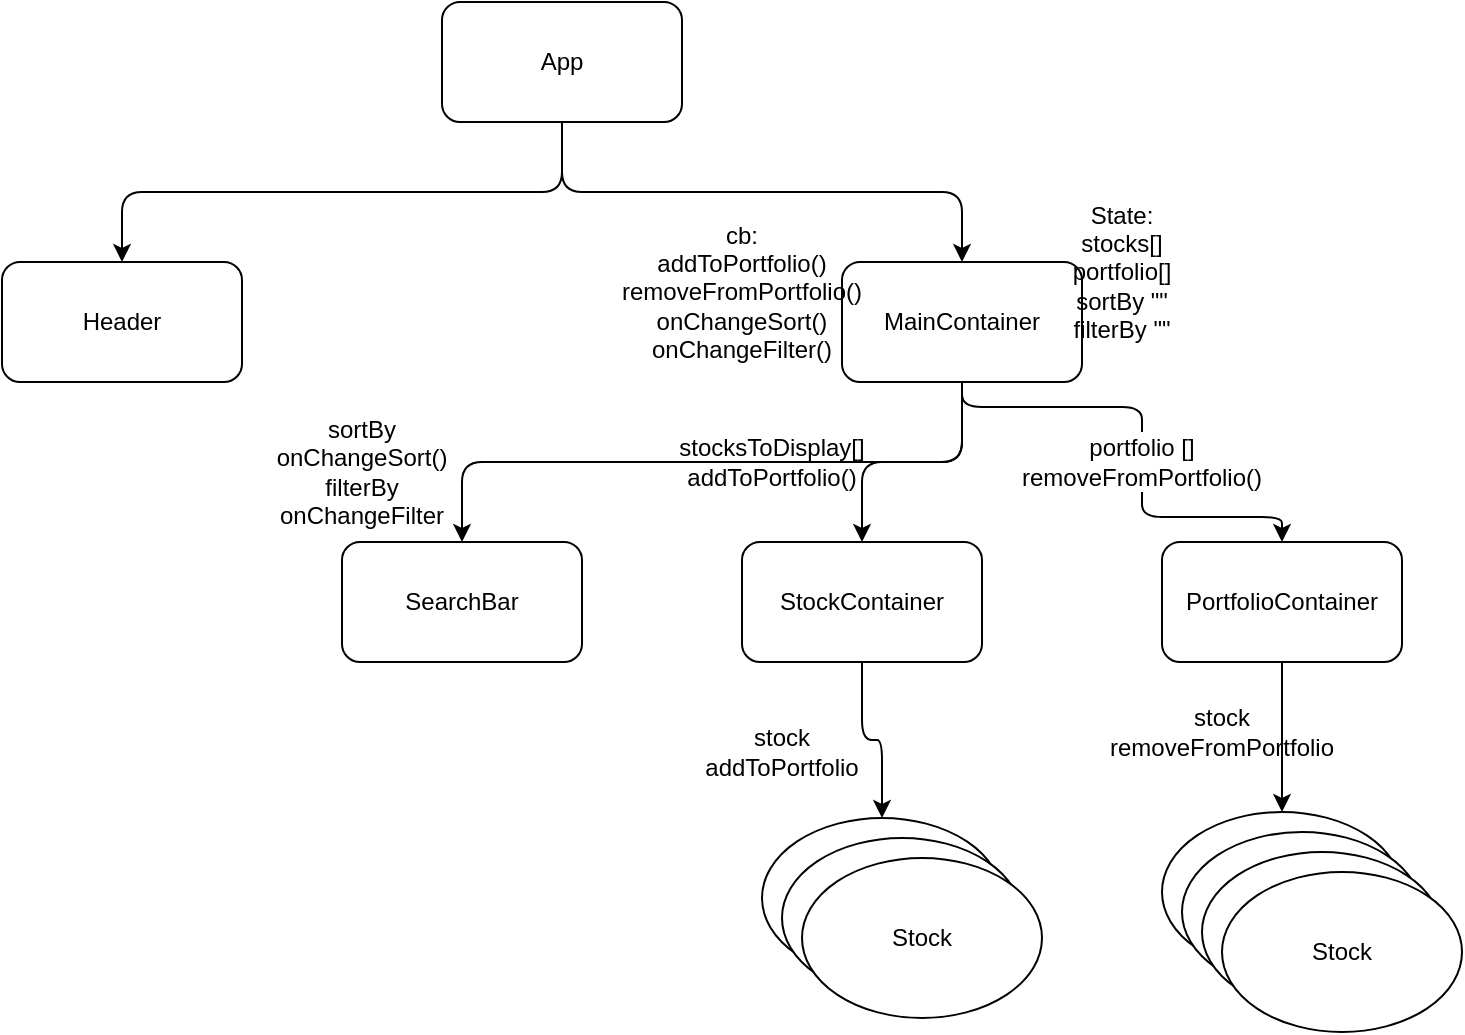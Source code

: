 <mxfile>
    <diagram id="t8gHrQgu17U226kNdgMJ" name="Page-1">
        <mxGraphModel dx="827" dy="627" grid="1" gridSize="10" guides="1" tooltips="1" connect="1" arrows="1" fold="1" page="1" pageScale="1" pageWidth="850" pageHeight="1100" math="0" shadow="0">
            <root>
                <mxCell id="0"/>
                <mxCell id="1" parent="0"/>
                <mxCell id="15" style="edgeStyle=orthogonalEdgeStyle;html=1;exitX=0.5;exitY=1;exitDx=0;exitDy=0;entryX=0.5;entryY=0;entryDx=0;entryDy=0;" edge="1" parent="1" source="2" target="3">
                    <mxGeometry relative="1" as="geometry"/>
                </mxCell>
                <mxCell id="16" style="edgeStyle=orthogonalEdgeStyle;html=1;exitX=0.5;exitY=1;exitDx=0;exitDy=0;entryX=0.5;entryY=0;entryDx=0;entryDy=0;" edge="1" parent="1" source="2" target="4">
                    <mxGeometry relative="1" as="geometry"/>
                </mxCell>
                <mxCell id="2" value="App" style="rounded=1;whiteSpace=wrap;html=1;" vertex="1" parent="1">
                    <mxGeometry x="280" y="50" width="120" height="60" as="geometry"/>
                </mxCell>
                <mxCell id="3" value="Header" style="rounded=1;whiteSpace=wrap;html=1;" vertex="1" parent="1">
                    <mxGeometry x="60" y="180" width="120" height="60" as="geometry"/>
                </mxCell>
                <mxCell id="17" style="edgeStyle=orthogonalEdgeStyle;html=1;exitX=0.5;exitY=1;exitDx=0;exitDy=0;entryX=0.5;entryY=0;entryDx=0;entryDy=0;" edge="1" parent="1" source="4" target="5">
                    <mxGeometry relative="1" as="geometry"/>
                </mxCell>
                <mxCell id="18" style="edgeStyle=orthogonalEdgeStyle;html=1;exitX=0.5;exitY=1;exitDx=0;exitDy=0;entryX=0.5;entryY=0;entryDx=0;entryDy=0;" edge="1" parent="1" source="4" target="6">
                    <mxGeometry relative="1" as="geometry"/>
                </mxCell>
                <mxCell id="19" style="edgeStyle=orthogonalEdgeStyle;html=1;exitX=0.5;exitY=1;exitDx=0;exitDy=0;entryX=0.5;entryY=0;entryDx=0;entryDy=0;startArrow=none;" edge="1" parent="1" source="29" target="7">
                    <mxGeometry relative="1" as="geometry"/>
                </mxCell>
                <mxCell id="4" value="MainContainer" style="rounded=1;whiteSpace=wrap;html=1;" vertex="1" parent="1">
                    <mxGeometry x="480" y="180" width="120" height="60" as="geometry"/>
                </mxCell>
                <mxCell id="5" value="SearchBar" style="rounded=1;whiteSpace=wrap;html=1;" vertex="1" parent="1">
                    <mxGeometry x="230" y="320" width="120" height="60" as="geometry"/>
                </mxCell>
                <mxCell id="20" style="edgeStyle=orthogonalEdgeStyle;html=1;exitX=0.5;exitY=1;exitDx=0;exitDy=0;" edge="1" parent="1" source="6" target="8">
                    <mxGeometry relative="1" as="geometry"/>
                </mxCell>
                <mxCell id="6" value="StockContainer" style="rounded=1;whiteSpace=wrap;html=1;" vertex="1" parent="1">
                    <mxGeometry x="430" y="320" width="120" height="60" as="geometry"/>
                </mxCell>
                <mxCell id="21" style="edgeStyle=orthogonalEdgeStyle;html=1;exitX=0.5;exitY=1;exitDx=0;exitDy=0;entryX=0.5;entryY=0;entryDx=0;entryDy=0;" edge="1" parent="1" source="7" target="11">
                    <mxGeometry relative="1" as="geometry"/>
                </mxCell>
                <mxCell id="7" value="PortfolioContainer" style="rounded=1;whiteSpace=wrap;html=1;" vertex="1" parent="1">
                    <mxGeometry x="640" y="320" width="120" height="60" as="geometry"/>
                </mxCell>
                <mxCell id="8" value="Stock" style="ellipse;whiteSpace=wrap;html=1;" vertex="1" parent="1">
                    <mxGeometry x="440" y="458" width="120" height="80" as="geometry"/>
                </mxCell>
                <mxCell id="9" value="Stock" style="ellipse;whiteSpace=wrap;html=1;" vertex="1" parent="1">
                    <mxGeometry x="450" y="468" width="120" height="80" as="geometry"/>
                </mxCell>
                <mxCell id="10" value="Stock" style="ellipse;whiteSpace=wrap;html=1;" vertex="1" parent="1">
                    <mxGeometry x="460" y="478" width="120" height="80" as="geometry"/>
                </mxCell>
                <mxCell id="11" value="Stock" style="ellipse;whiteSpace=wrap;html=1;" vertex="1" parent="1">
                    <mxGeometry x="640" y="455" width="120" height="80" as="geometry"/>
                </mxCell>
                <mxCell id="12" value="Stock" style="ellipse;whiteSpace=wrap;html=1;" vertex="1" parent="1">
                    <mxGeometry x="650" y="465" width="120" height="80" as="geometry"/>
                </mxCell>
                <mxCell id="13" value="Stock" style="ellipse;whiteSpace=wrap;html=1;" vertex="1" parent="1">
                    <mxGeometry x="660" y="475" width="120" height="80" as="geometry"/>
                </mxCell>
                <mxCell id="14" value="Stock" style="ellipse;whiteSpace=wrap;html=1;" vertex="1" parent="1">
                    <mxGeometry x="670" y="485" width="120" height="80" as="geometry"/>
                </mxCell>
                <mxCell id="22" value="State: stocks[]&lt;br&gt;portfolio[]&lt;br&gt;sortBy &quot;&quot;&lt;br&gt;filterBy &quot;&quot;" style="text;html=1;strokeColor=none;fillColor=none;align=center;verticalAlign=middle;whiteSpace=wrap;rounded=0;" vertex="1" parent="1">
                    <mxGeometry x="590" y="170" width="60" height="30" as="geometry"/>
                </mxCell>
                <mxCell id="23" value="cb:&lt;br&gt;addToPortfolio()&lt;br&gt;removeFromPortfolio()&lt;br&gt;onChangeSort()&lt;br&gt;onChangeFilter()" style="text;html=1;strokeColor=none;fillColor=none;align=center;verticalAlign=middle;whiteSpace=wrap;rounded=0;" vertex="1" parent="1">
                    <mxGeometry x="400" y="180" width="60" height="30" as="geometry"/>
                </mxCell>
                <mxCell id="24" value="sortBy&lt;br&gt;onChangeSort()&lt;br&gt;filterBy&lt;br&gt;onChangeFilter" style="text;html=1;strokeColor=none;fillColor=none;align=center;verticalAlign=middle;whiteSpace=wrap;rounded=0;" vertex="1" parent="1">
                    <mxGeometry x="210" y="270" width="60" height="30" as="geometry"/>
                </mxCell>
                <mxCell id="28" value="stocksToDisplay[]&lt;br&gt;addToPortfolio()" style="text;html=1;strokeColor=none;fillColor=none;align=center;verticalAlign=middle;whiteSpace=wrap;rounded=0;" vertex="1" parent="1">
                    <mxGeometry x="415" y="265" width="60" height="30" as="geometry"/>
                </mxCell>
                <mxCell id="30" value="" style="edgeStyle=orthogonalEdgeStyle;html=1;exitX=0.5;exitY=1;exitDx=0;exitDy=0;entryX=0.5;entryY=0;entryDx=0;entryDy=0;endArrow=none;" edge="1" parent="1" source="4" target="29">
                    <mxGeometry relative="1" as="geometry">
                        <mxPoint x="540" y="240" as="sourcePoint"/>
                        <mxPoint x="700" y="320" as="targetPoint"/>
                    </mxGeometry>
                </mxCell>
                <mxCell id="29" value="portfolio []&lt;br&gt;removeFromPortfolio()" style="text;html=1;strokeColor=none;fillColor=none;align=center;verticalAlign=middle;whiteSpace=wrap;rounded=0;" vertex="1" parent="1">
                    <mxGeometry x="600" y="265" width="60" height="30" as="geometry"/>
                </mxCell>
                <mxCell id="31" value="stock&lt;br&gt;addToPortfolio" style="text;html=1;strokeColor=none;fillColor=none;align=center;verticalAlign=middle;whiteSpace=wrap;rounded=0;" vertex="1" parent="1">
                    <mxGeometry x="420" y="410" width="60" height="30" as="geometry"/>
                </mxCell>
                <mxCell id="32" value="stock&lt;br&gt;removeFromPortfolio" style="text;html=1;strokeColor=none;fillColor=none;align=center;verticalAlign=middle;whiteSpace=wrap;rounded=0;" vertex="1" parent="1">
                    <mxGeometry x="640" y="400" width="60" height="30" as="geometry"/>
                </mxCell>
            </root>
        </mxGraphModel>
    </diagram>
</mxfile>